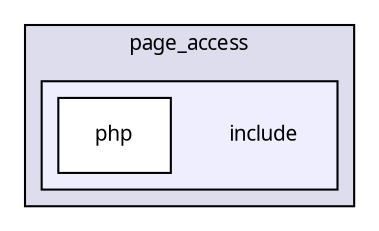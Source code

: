 digraph "packages/page/packages/page_access/include/" {
  compound=true
  node [ fontsize="10", fontname="FreeSans.ttf"];
  edge [ labelfontsize="10", labelfontname="FreeSans.ttf"];
  subgraph clusterdir_1c57d560273ae74c50e34c20d06f23a6 {
    graph [ bgcolor="#ddddee", pencolor="black", label="page_access" fontname="FreeSans.ttf", fontsize="10", URL="dir_1c57d560273ae74c50e34c20d06f23a6.html"]
  subgraph clusterdir_c03973a2ce4e6adc4adaf142e2711287 {
    graph [ bgcolor="#eeeeff", pencolor="black", label="" URL="dir_c03973a2ce4e6adc4adaf142e2711287.html"];
    dir_c03973a2ce4e6adc4adaf142e2711287 [shape=plaintext label="include"];
    dir_3c7492bfe8e4f4499eaf18f8a9100b37 [shape=box label="php" color="black" fillcolor="white" style="filled" URL="dir_3c7492bfe8e4f4499eaf18f8a9100b37.html"];
  }
  }
}
